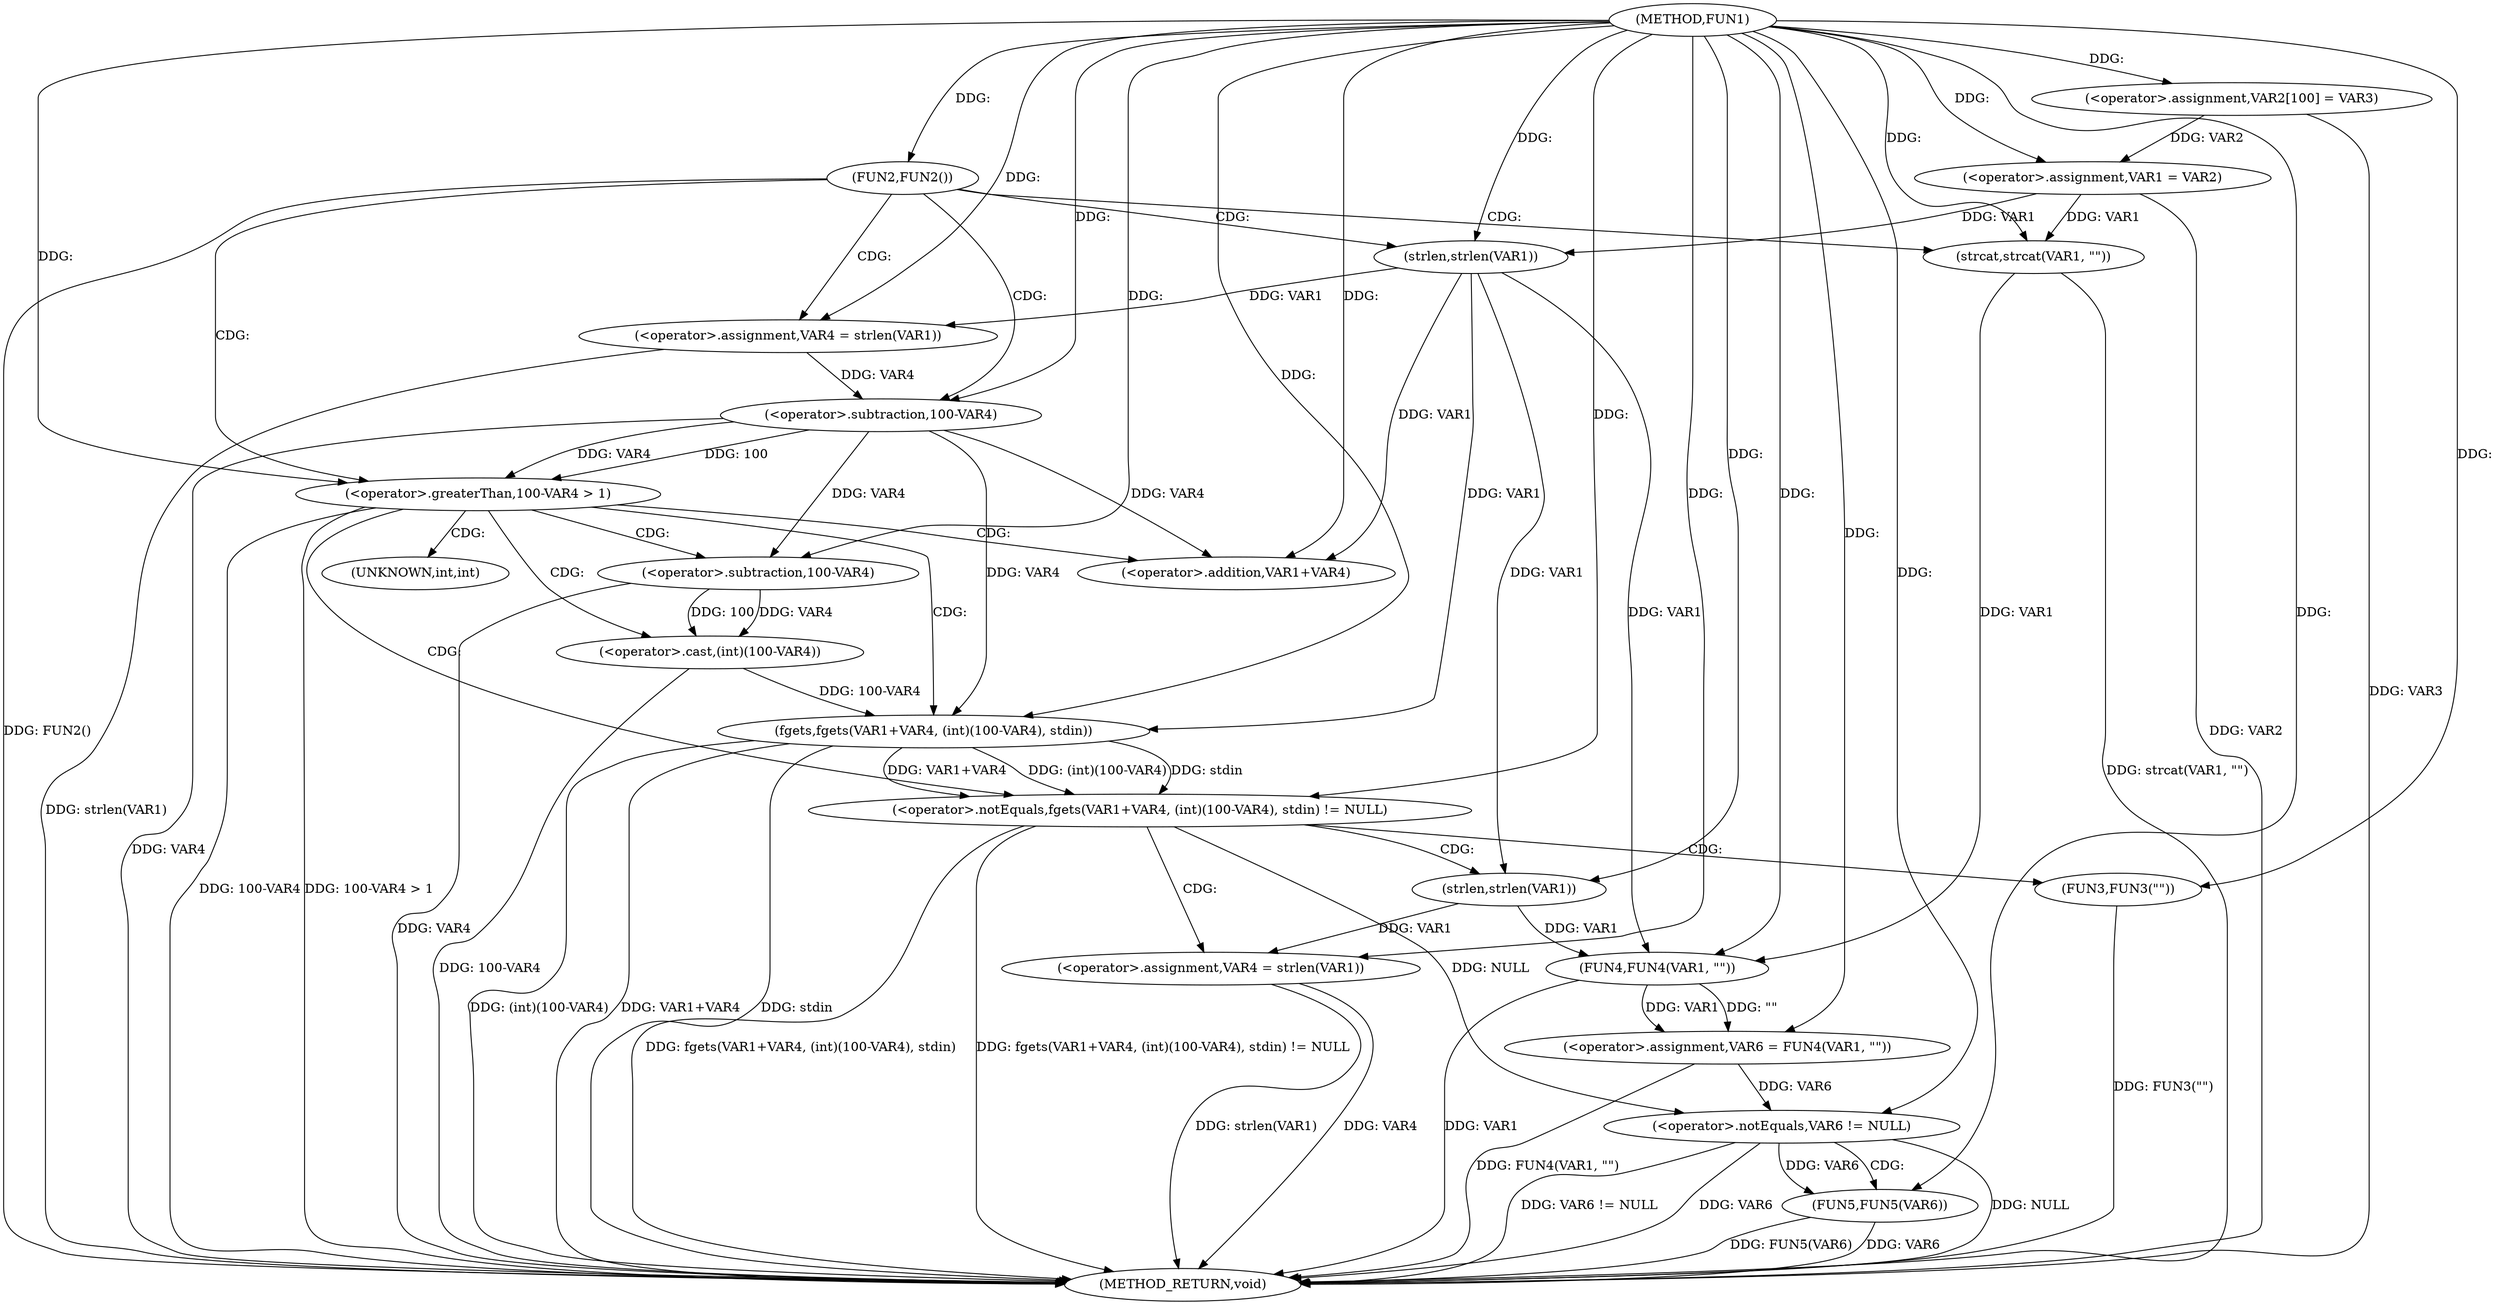 digraph FUN1 {  
"1000100" [label = "(METHOD,FUN1)" ]
"1000168" [label = "(METHOD_RETURN,void)" ]
"1000104" [label = "(<operator>.assignment,VAR2[100] = VAR3)" ]
"1000107" [label = "(<operator>.assignment,VAR1 = VAR2)" ]
"1000111" [label = "(FUN2,FUN2())" ]
"1000115" [label = "(<operator>.assignment,VAR4 = strlen(VAR1))" ]
"1000117" [label = "(strlen,strlen(VAR1))" ]
"1000120" [label = "(<operator>.greaterThan,100-VAR4 > 1)" ]
"1000121" [label = "(<operator>.subtraction,100-VAR4)" ]
"1000127" [label = "(<operator>.notEquals,fgets(VAR1+VAR4, (int)(100-VAR4), stdin) != NULL)" ]
"1000128" [label = "(fgets,fgets(VAR1+VAR4, (int)(100-VAR4), stdin))" ]
"1000129" [label = "(<operator>.addition,VAR1+VAR4)" ]
"1000132" [label = "(<operator>.cast,(int)(100-VAR4))" ]
"1000134" [label = "(<operator>.subtraction,100-VAR4)" ]
"1000140" [label = "(<operator>.assignment,VAR4 = strlen(VAR1))" ]
"1000142" [label = "(strlen,strlen(VAR1))" ]
"1000147" [label = "(FUN3,FUN3(\"\"))" ]
"1000151" [label = "(strcat,strcat(VAR1, \"\"))" ]
"1000156" [label = "(<operator>.assignment,VAR6 = FUN4(VAR1, \"\"))" ]
"1000158" [label = "(FUN4,FUN4(VAR1, \"\"))" ]
"1000162" [label = "(<operator>.notEquals,VAR6 != NULL)" ]
"1000166" [label = "(FUN5,FUN5(VAR6))" ]
"1000133" [label = "(UNKNOWN,int,int)" ]
  "1000162" -> "1000168"  [ label = "DDG: NULL"] 
  "1000140" -> "1000168"  [ label = "DDG: strlen(VAR1)"] 
  "1000127" -> "1000168"  [ label = "DDG: fgets(VAR1+VAR4, (int)(100-VAR4), stdin) != NULL"] 
  "1000120" -> "1000168"  [ label = "DDG: 100-VAR4 > 1"] 
  "1000134" -> "1000168"  [ label = "DDG: VAR4"] 
  "1000158" -> "1000168"  [ label = "DDG: VAR1"] 
  "1000115" -> "1000168"  [ label = "DDG: strlen(VAR1)"] 
  "1000151" -> "1000168"  [ label = "DDG: strcat(VAR1, \"\")"] 
  "1000121" -> "1000168"  [ label = "DDG: VAR4"] 
  "1000128" -> "1000168"  [ label = "DDG: (int)(100-VAR4)"] 
  "1000140" -> "1000168"  [ label = "DDG: VAR4"] 
  "1000166" -> "1000168"  [ label = "DDG: FUN5(VAR6)"] 
  "1000128" -> "1000168"  [ label = "DDG: VAR1+VAR4"] 
  "1000156" -> "1000168"  [ label = "DDG: FUN4(VAR1, \"\")"] 
  "1000166" -> "1000168"  [ label = "DDG: VAR6"] 
  "1000132" -> "1000168"  [ label = "DDG: 100-VAR4"] 
  "1000120" -> "1000168"  [ label = "DDG: 100-VAR4"] 
  "1000127" -> "1000168"  [ label = "DDG: fgets(VAR1+VAR4, (int)(100-VAR4), stdin)"] 
  "1000162" -> "1000168"  [ label = "DDG: VAR6"] 
  "1000162" -> "1000168"  [ label = "DDG: VAR6 != NULL"] 
  "1000147" -> "1000168"  [ label = "DDG: FUN3(\"\")"] 
  "1000111" -> "1000168"  [ label = "DDG: FUN2()"] 
  "1000128" -> "1000168"  [ label = "DDG: stdin"] 
  "1000104" -> "1000168"  [ label = "DDG: VAR3"] 
  "1000107" -> "1000168"  [ label = "DDG: VAR2"] 
  "1000100" -> "1000104"  [ label = "DDG: "] 
  "1000104" -> "1000107"  [ label = "DDG: VAR2"] 
  "1000100" -> "1000107"  [ label = "DDG: "] 
  "1000100" -> "1000111"  [ label = "DDG: "] 
  "1000117" -> "1000115"  [ label = "DDG: VAR1"] 
  "1000100" -> "1000115"  [ label = "DDG: "] 
  "1000107" -> "1000117"  [ label = "DDG: VAR1"] 
  "1000100" -> "1000117"  [ label = "DDG: "] 
  "1000121" -> "1000120"  [ label = "DDG: 100"] 
  "1000121" -> "1000120"  [ label = "DDG: VAR4"] 
  "1000100" -> "1000121"  [ label = "DDG: "] 
  "1000115" -> "1000121"  [ label = "DDG: VAR4"] 
  "1000100" -> "1000120"  [ label = "DDG: "] 
  "1000128" -> "1000127"  [ label = "DDG: VAR1+VAR4"] 
  "1000128" -> "1000127"  [ label = "DDG: (int)(100-VAR4)"] 
  "1000128" -> "1000127"  [ label = "DDG: stdin"] 
  "1000117" -> "1000128"  [ label = "DDG: VAR1"] 
  "1000100" -> "1000128"  [ label = "DDG: "] 
  "1000121" -> "1000128"  [ label = "DDG: VAR4"] 
  "1000117" -> "1000129"  [ label = "DDG: VAR1"] 
  "1000100" -> "1000129"  [ label = "DDG: "] 
  "1000121" -> "1000129"  [ label = "DDG: VAR4"] 
  "1000132" -> "1000128"  [ label = "DDG: 100-VAR4"] 
  "1000134" -> "1000132"  [ label = "DDG: 100"] 
  "1000134" -> "1000132"  [ label = "DDG: VAR4"] 
  "1000100" -> "1000134"  [ label = "DDG: "] 
  "1000121" -> "1000134"  [ label = "DDG: VAR4"] 
  "1000100" -> "1000127"  [ label = "DDG: "] 
  "1000142" -> "1000140"  [ label = "DDG: VAR1"] 
  "1000100" -> "1000140"  [ label = "DDG: "] 
  "1000100" -> "1000142"  [ label = "DDG: "] 
  "1000117" -> "1000142"  [ label = "DDG: VAR1"] 
  "1000100" -> "1000147"  [ label = "DDG: "] 
  "1000107" -> "1000151"  [ label = "DDG: VAR1"] 
  "1000100" -> "1000151"  [ label = "DDG: "] 
  "1000158" -> "1000156"  [ label = "DDG: VAR1"] 
  "1000158" -> "1000156"  [ label = "DDG: \"\""] 
  "1000100" -> "1000156"  [ label = "DDG: "] 
  "1000151" -> "1000158"  [ label = "DDG: VAR1"] 
  "1000117" -> "1000158"  [ label = "DDG: VAR1"] 
  "1000142" -> "1000158"  [ label = "DDG: VAR1"] 
  "1000100" -> "1000158"  [ label = "DDG: "] 
  "1000156" -> "1000162"  [ label = "DDG: VAR6"] 
  "1000100" -> "1000162"  [ label = "DDG: "] 
  "1000127" -> "1000162"  [ label = "DDG: NULL"] 
  "1000162" -> "1000166"  [ label = "DDG: VAR6"] 
  "1000100" -> "1000166"  [ label = "DDG: "] 
  "1000111" -> "1000121"  [ label = "CDG: "] 
  "1000111" -> "1000120"  [ label = "CDG: "] 
  "1000111" -> "1000117"  [ label = "CDG: "] 
  "1000111" -> "1000151"  [ label = "CDG: "] 
  "1000111" -> "1000115"  [ label = "CDG: "] 
  "1000120" -> "1000127"  [ label = "CDG: "] 
  "1000120" -> "1000132"  [ label = "CDG: "] 
  "1000120" -> "1000128"  [ label = "CDG: "] 
  "1000120" -> "1000129"  [ label = "CDG: "] 
  "1000120" -> "1000133"  [ label = "CDG: "] 
  "1000120" -> "1000134"  [ label = "CDG: "] 
  "1000127" -> "1000142"  [ label = "CDG: "] 
  "1000127" -> "1000147"  [ label = "CDG: "] 
  "1000127" -> "1000140"  [ label = "CDG: "] 
  "1000162" -> "1000166"  [ label = "CDG: "] 
}
